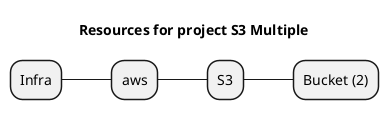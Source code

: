 @startmindmap
title Resources for project S3 Multiple
skinparam monochrome true
+ Infra
++ aws
+++ S3
++++ Bucket (2)
@endmindmap